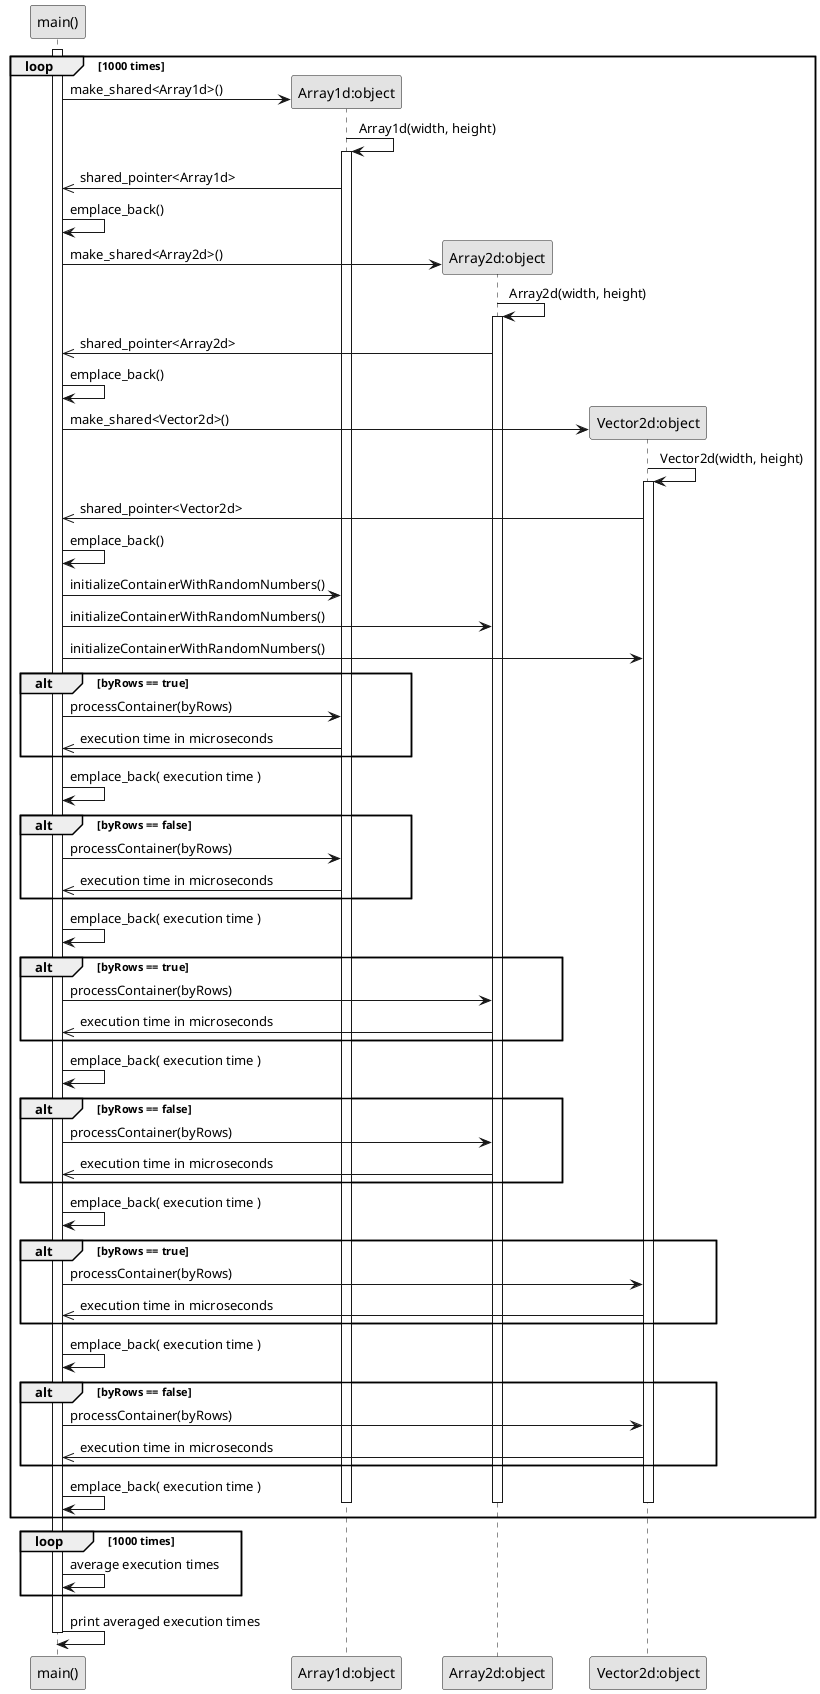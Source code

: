 @startuml
skinparam monochrome true
skinparam classAttributeIconSize 0

participant "main()" as A
participant "Array1d:object" as B
participant "Array2d:object" as C
participant "Vector2d:object" as D
activate A
loop 1000 times

A -> B **: make_shared<Array1d>()

B -> B : Array1d(width, height)
activate B
B ->> A : shared_pointer<Array1d>
A -> A : emplace_back()

A -> C **: make_shared<Array2d>()

C -> C : Array2d(width, height)
activate C
C ->> A : shared_pointer<Array2d>
A -> A : emplace_back()

A -> D **: make_shared<Vector2d>()

D -> D : Vector2d(width, height)
activate D
D ->> A : shared_pointer<Vector2d>
A -> A : emplace_back()

A -> B : initializeContainerWithRandomNumbers()
A -> C : initializeContainerWithRandomNumbers()
A -> D : initializeContainerWithRandomNumbers()

alt byRows == true
A -> B : processContainer(byRows)
B ->> A: execution time in microseconds
end
A -> A : emplace_back( execution time )
alt byRows == false
A -> B : processContainer(byRows)
B ->> A: execution time in microseconds
end
A -> A : emplace_back( execution time )

alt byRows == true
A -> C : processContainer(byRows)
C ->> A: execution time in microseconds
end
A -> A : emplace_back( execution time )
alt byRows == false
A -> C : processContainer(byRows)
C ->> A: execution time in microseconds
end
A -> A : emplace_back( execution time )

alt byRows == true
A -> D : processContainer(byRows)
D ->> A: execution time in microseconds
end
A -> A : emplace_back( execution time )
alt byRows == false
A -> D : processContainer(byRows)
D ->> A: execution time in microseconds
end
A -> A : emplace_back( execution time )
deactivate B
deactivate C
deactivate D
end

loop 1000 times
A -> A : average execution times
end
A -> A : print averaged execution times
deactivate A
@enduml